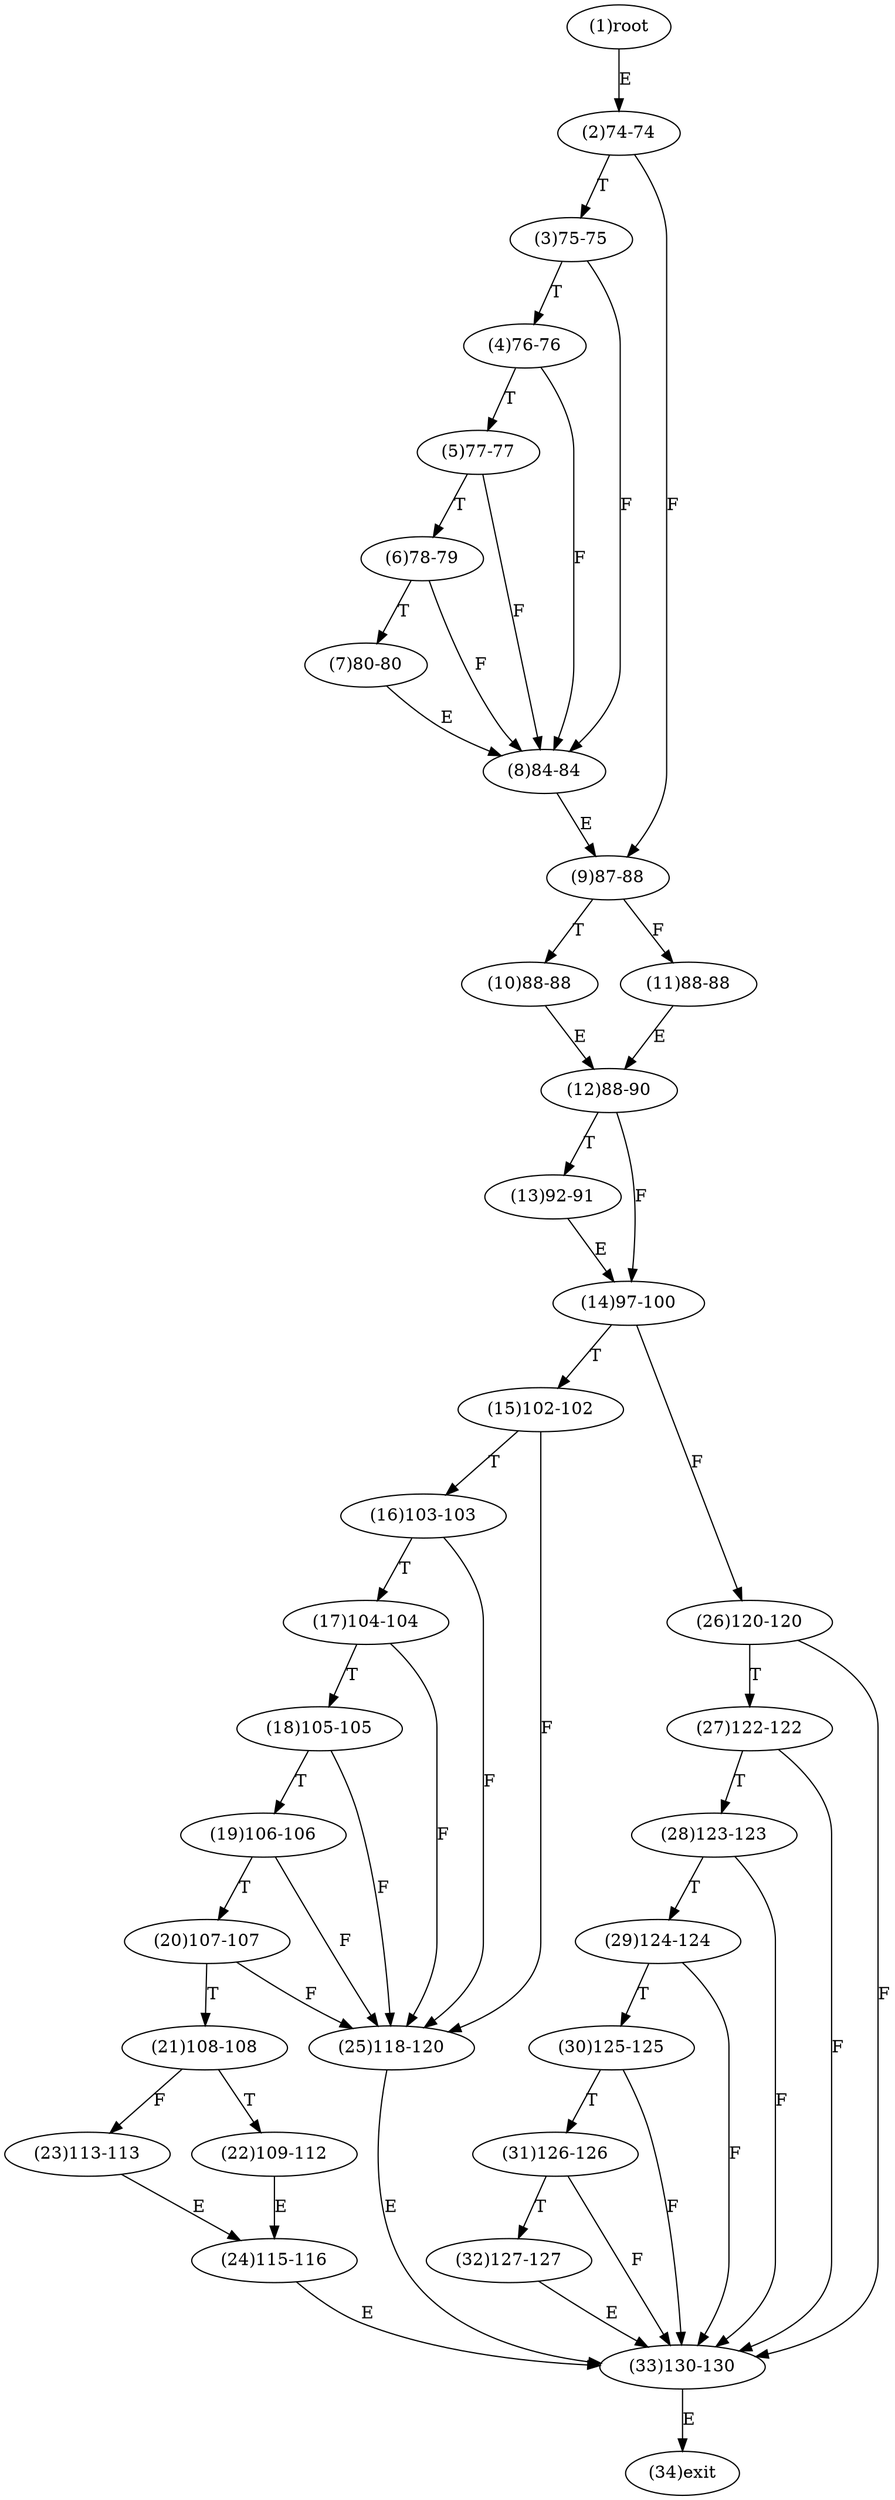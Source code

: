 digraph "" { 
1[ label="(1)root"];
2[ label="(2)74-74"];
3[ label="(3)75-75"];
4[ label="(4)76-76"];
5[ label="(5)77-77"];
6[ label="(6)78-79"];
7[ label="(7)80-80"];
8[ label="(8)84-84"];
9[ label="(9)87-88"];
10[ label="(10)88-88"];
11[ label="(11)88-88"];
12[ label="(12)88-90"];
13[ label="(13)92-91"];
14[ label="(14)97-100"];
15[ label="(15)102-102"];
17[ label="(17)104-104"];
16[ label="(16)103-103"];
19[ label="(19)106-106"];
18[ label="(18)105-105"];
21[ label="(21)108-108"];
20[ label="(20)107-107"];
23[ label="(23)113-113"];
22[ label="(22)109-112"];
25[ label="(25)118-120"];
24[ label="(24)115-116"];
27[ label="(27)122-122"];
26[ label="(26)120-120"];
29[ label="(29)124-124"];
28[ label="(28)123-123"];
31[ label="(31)126-126"];
30[ label="(30)125-125"];
34[ label="(34)exit"];
32[ label="(32)127-127"];
33[ label="(33)130-130"];
1->2[ label="E"];
2->9[ label="F"];
2->3[ label="T"];
3->8[ label="F"];
3->4[ label="T"];
4->8[ label="F"];
4->5[ label="T"];
5->8[ label="F"];
5->6[ label="T"];
6->8[ label="F"];
6->7[ label="T"];
7->8[ label="E"];
8->9[ label="E"];
9->11[ label="F"];
9->10[ label="T"];
10->12[ label="E"];
11->12[ label="E"];
12->14[ label="F"];
12->13[ label="T"];
13->14[ label="E"];
14->26[ label="F"];
14->15[ label="T"];
15->25[ label="F"];
15->16[ label="T"];
16->25[ label="F"];
16->17[ label="T"];
17->25[ label="F"];
17->18[ label="T"];
18->25[ label="F"];
18->19[ label="T"];
19->25[ label="F"];
19->20[ label="T"];
20->25[ label="F"];
20->21[ label="T"];
21->23[ label="F"];
21->22[ label="T"];
22->24[ label="E"];
23->24[ label="E"];
24->33[ label="E"];
25->33[ label="E"];
26->33[ label="F"];
26->27[ label="T"];
27->33[ label="F"];
27->28[ label="T"];
28->33[ label="F"];
28->29[ label="T"];
29->33[ label="F"];
29->30[ label="T"];
30->33[ label="F"];
30->31[ label="T"];
31->33[ label="F"];
31->32[ label="T"];
32->33[ label="E"];
33->34[ label="E"];
}